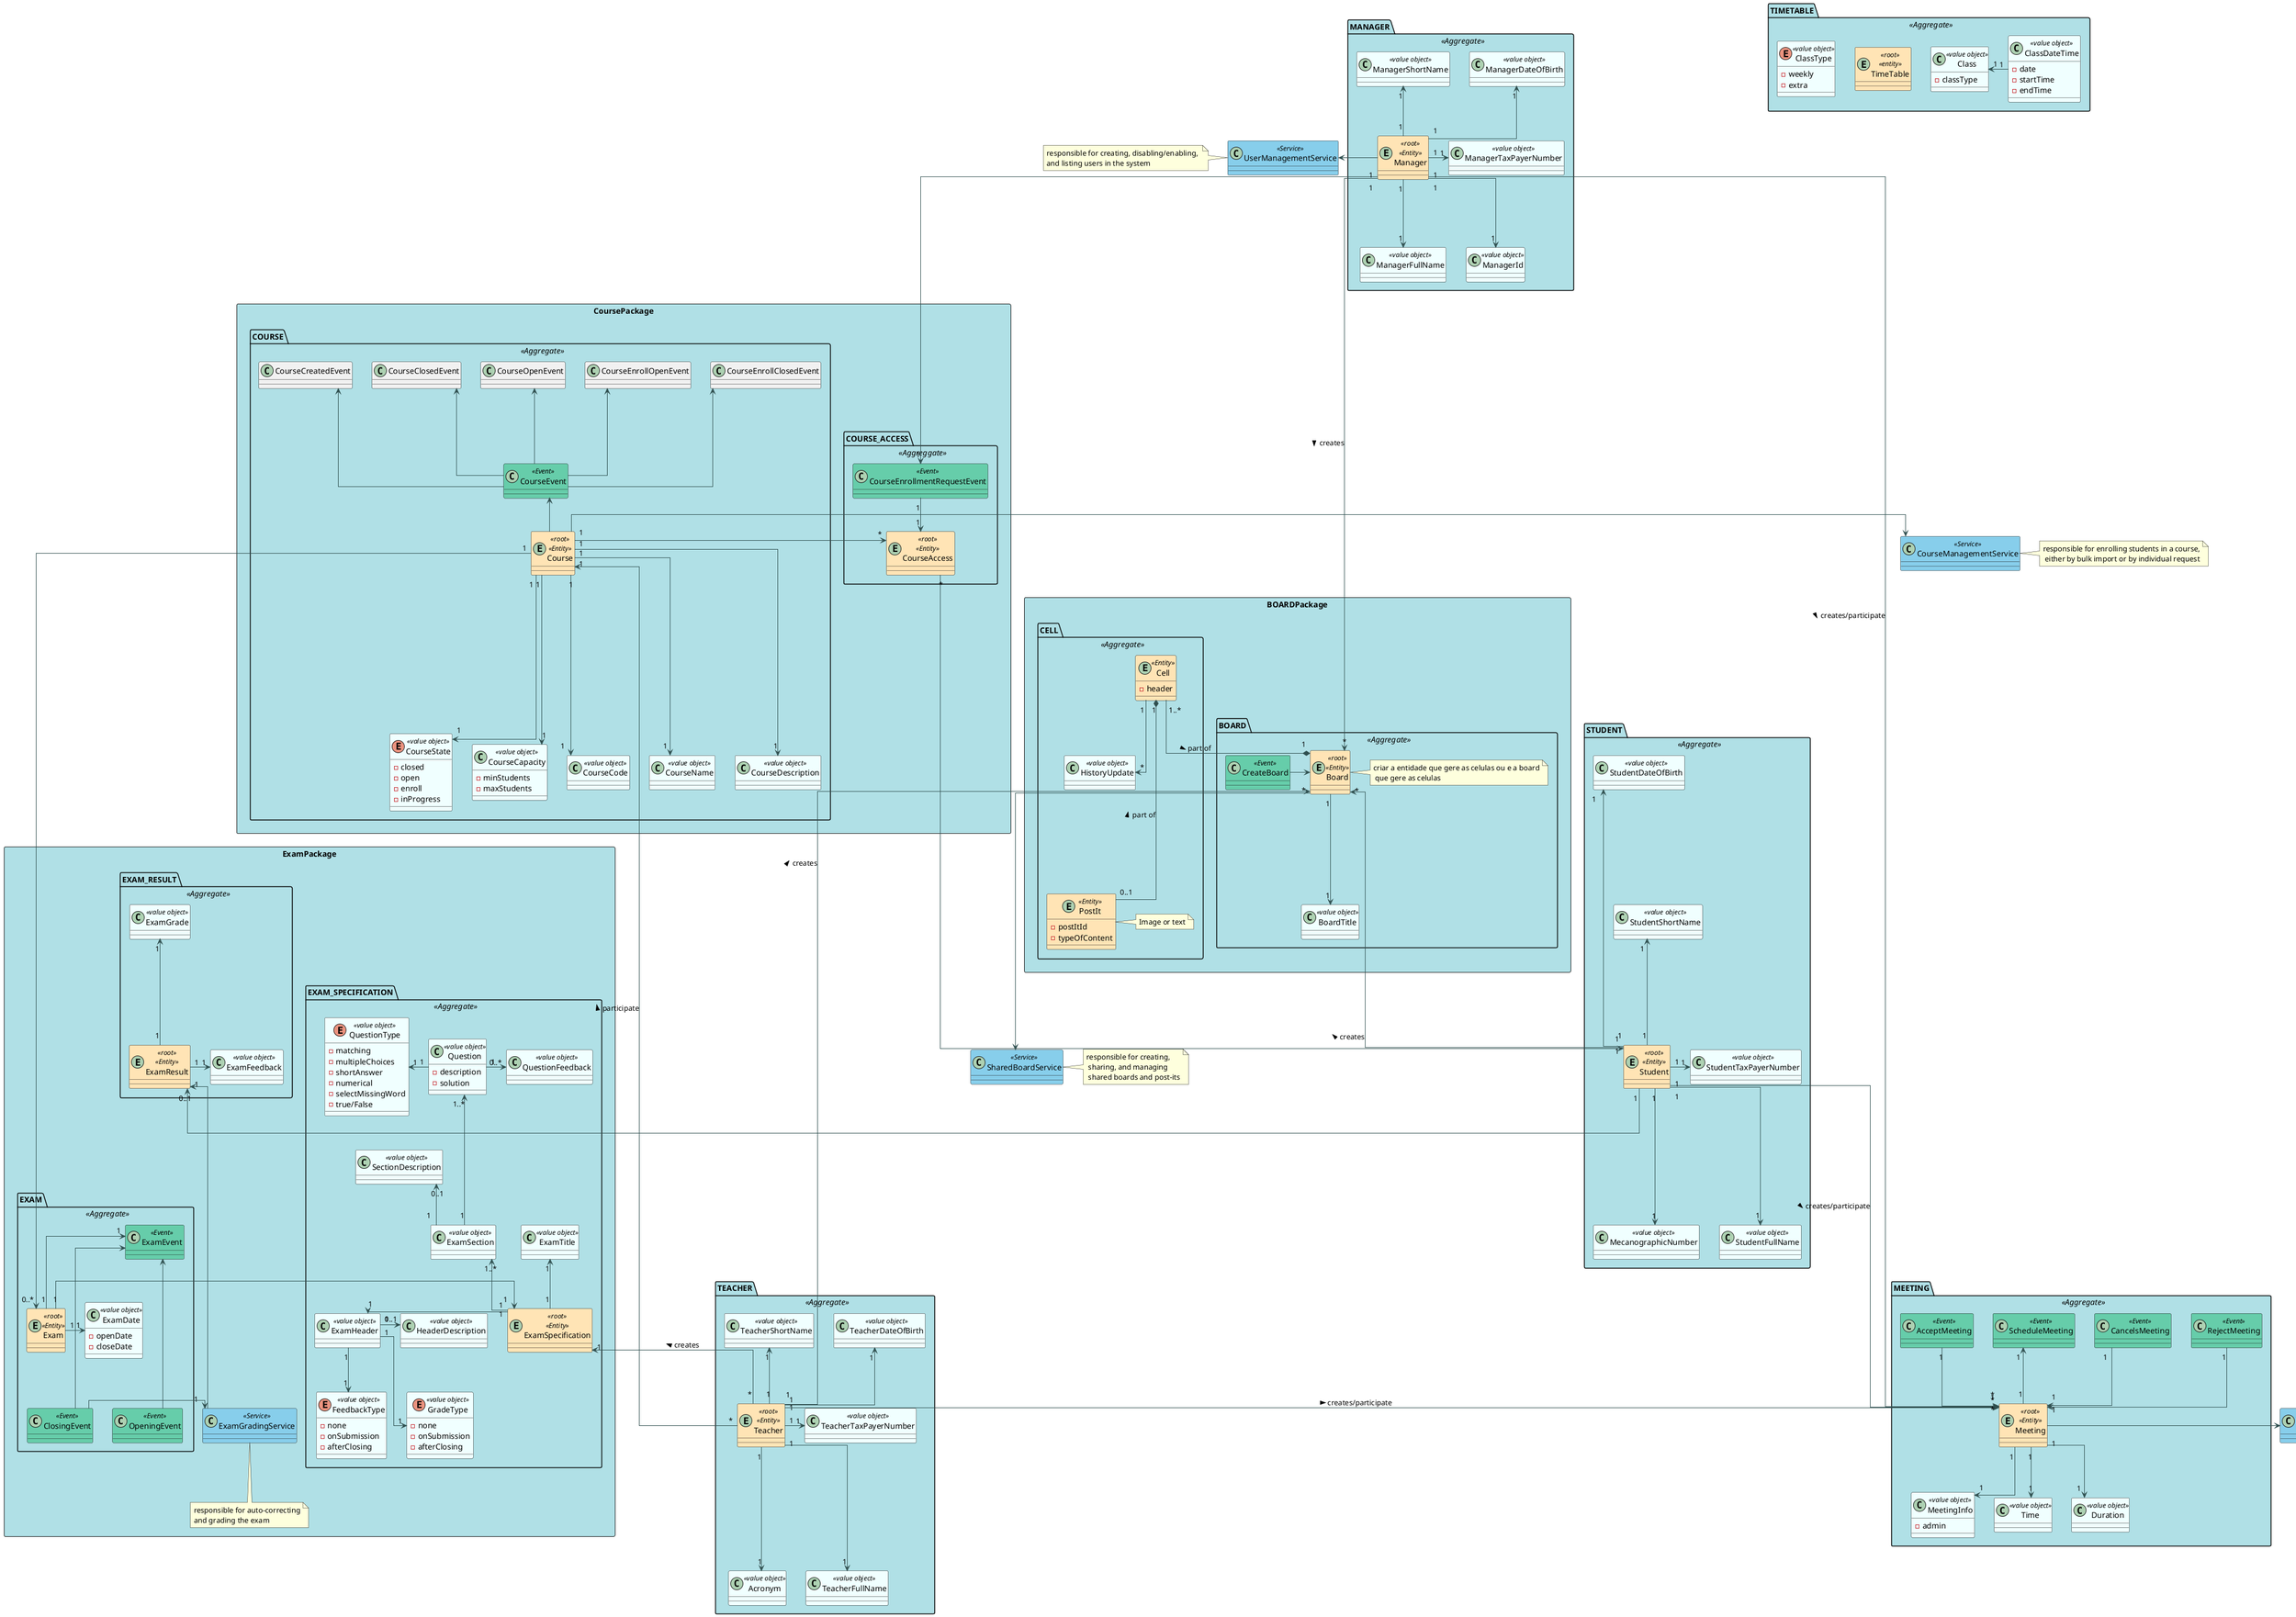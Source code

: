     @startuml

  skinparam linetype ortho
  skinparam Shadowing False

  skinparam class {
        BackgroundColor<<Entity>> Moccasin
        BackgroundColor<<value object>> Azure
        BackgroundColor<<Event>> MediumAquaMarine
        BackgroundColor<<Service>> SkyBlue
        ArrowColor DarkSlateGrey
    }

    skinparam package {
        BackgroundColor PowderBlue
        packageLayout grid
        packageColumn 2
    }

  package TEACHER <<Aggregate>> {
      entity Teacher <<root>> <<Entity>>

      class Acronym <<value object>> 

      class TeacherFullName <<value object>> 

      class TeacherShortName <<value object>> 

      class TeacherDateOfBirth <<value object>> 

      class TeacherTaxPayerNumber <<value object>> 

  Teacher "1" -down--> "1" Acronym
  Teacher "1" -down--> "1" TeacherFullName
  Teacher "1" -up-> "1" TeacherShortName
  Teacher "1" -up-> "1" TeacherDateOfBirth
  Teacher "1" -> "1" TeacherTaxPayerNumber

  }

  package MANAGER <<Aggregate>> {
      entity Manager <<root>> <<Entity>>

      class ManagerId <<value object>> 

      class ManagerFullName <<value object>> 

      class ManagerShortName <<value object>> 

      class ManagerDateOfBirth <<value object>> 

      class ManagerTaxPayerNumber <<value object>> 

      Manager "1" -down--> "1" ManagerId
      Manager "1" -down--> "1" ManagerFullName
      Manager "1" -up-> "1" ManagerShortName
      Manager "1" -up-> "1" ManagerDateOfBirth
      Manager "1" -> "1" ManagerTaxPayerNumber
  }

  package STUDENT <<Aggregate>> {
      entity Student <<root>> <<Entity>>

      class MecanographicNumber <<value object>> 

      class StudentFullName <<value object>> 

      class StudentShortName <<value object>> 

      class StudentDateOfBirth <<value object>> 

      class StudentTaxPayerNumber <<value object>> 

      Student "1" -down--> "1" MecanographicNumber
      Student "1" ---> "1" StudentFullName
      Student "1" -up-> "1" StudentShortName
      Student "1" -up--> "1" StudentDateOfBirth
      Student "1" -> "1" StudentTaxPayerNumber
  }

  package TIMETABLE <<Aggregate>> {
      entity TimeTable <<root>> <<entity>>

      class Class <<value object>>{
          - classType
      }
      enum ClassType <<value object>>{
          - weekly
          - extra
      }
      class ClassDateTime <<value object>>{
          - date
          - startTime
          - endTime
      }

      Class "1" <- "1" ClassDateTime

  }



  package CoursePackage <<Rectangle>> {
      package COURSE <<Aggregate>> {
          entity Course <<root>> <<Entity>>

          class CourseCode <<value object>>

          class CourseName <<value object>>

          class CourseDescription <<value object>>

          enum CourseState <<value object>>{
              - closed
              - open
              - enroll
              - inProgress
          }

          class CourseCapacity <<value object>> {
              -minStudents
              -maxStudents
          }

          class CourseEvent <<Event>>

          class CourseClosedEvent
          class CourseOpenEvent
          class CourseEnrollOpenEvent
          class CourseEnrollClosedEvent
          class CourseCreatedEvent

          Course "1" -down--> "1" CourseCode
          Course "1" -down--> "1" CourseName
          Course "1" -down--> "1" CourseState
          Course "1" -down--> "1" CourseDescription
          Course "1" -down--> "1" CourseCapacity
          Course -up-> CourseEvent
          CourseEvent -up--> CourseClosedEvent
          CourseEvent -up--> CourseOpenEvent
          CourseEvent -up--> CourseEnrollOpenEvent
          CourseEvent -up--> CourseEnrollClosedEvent
          CourseEvent -up--> CourseCreatedEvent
      }

      package COURSE_ACCESS <<Aggreggate>>{
          entity CourseAccess <<root>> <<Entity>>
          CourseAccess "*" -down----> "1" Student
          Course "1" -> "*" CourseAccess

          class CourseEnrollmentRequestEvent <<Event>>
          CourseAccess "1" <-up- "1" CourseEnrollmentRequestEvent
          Manager "1" -down-----> "1" CourseEnrollmentRequestEvent
      }

      Teacher "*" -up> "1" Course : participate >
      'Teacher "1" -> "1" Course : in charge of >
  }

  package ExamPackage <<Rectangle>> {
      package EXAM_SPECIFICATION <<Aggregate>> {
          entity ExamSpecification <<root>> <<Entity>>
          class ExamTitle <<value object>>
          class HeaderDescription <<value object>>
          class ExamHeader <<value object>>
          class ExamSection <<value object>>
          class SectionDescription <<value object>>

          class Question <<value object>> {
              -description
              -solution
          }

          class QuestionFeedback <<value object>>

          enum QuestionType <<value object>> {
              - matching
              - multipleChoices
              - shortAnswer
              - numerical
              - selectMissingWord
              - true/False
          }

          enum FeedbackType <<value object>> {
              - none
              - onSubmission
              - afterClosing
          }

          enum GradeType <<value object>> {
              - none
              - onSubmission
              - afterClosing
          }
      }

      package EXAM <<Aggregate>> {
          entity Exam <<root>> <<Entity>>

          class ExamDate <<value object>> {
              -openDate
              -closeDate
          }

          class ExamEvent <<Event>>
          class OpeningEvent <<Event>>
          class ClosingEvent <<Event>>
      }

      package EXAM_RESULT <<Aggregate>> {
          entity ExamResult <<root>> <<Entity>>

          class ExamGrade <<value object>>
          class ExamFeedback <<value object>>
      }

      class ExamGradingService <<Service>>

      ExamSpecification "1" -up-> "1" ExamTitle
      ExamSpecification "1" -right--> "1" ExamHeader

      ExamHeader "1" -right--> "0..1" HeaderDescription
      ExamHeader "1" -down-> "1" FeedbackType
      ExamHeader "1" -down-> "1" GradeType

      ExamSpecification "1" -up-> "1..*" ExamSection

      ExamSection "1" -up-> "0..1" SectionDescription
      ExamSection "1" -up--> "1..*" Question

      Question "1" -up> "1" QuestionType
      Question "1" -> "0..*" QuestionFeedback

      Exam "1" -down> "1" ExamSpecification
      /' curso liga se a exame '/
      Exam "1" -> "1" ExamDate
      OpeningEvent -up--> ExamEvent
      ClosingEvent -up--> ExamEvent
      Exam "1" -up-> "1" ExamEvent
      ExamGradingService "1" -up----> "1" ExamResult

      ExamResult "1" -up-> "1" ExamGrade
      ExamResult "1" -> "1" ExamFeedback

      Course "1" -> "0..*" Exam

      ClosingEvent -> ExamGradingService
      note bottom: responsible for auto-correcting\nand grading the exam

      Student "1" -right-> "0..1" ExamResult
      Teacher "*" -u-> "1" ExamSpecification : creates >
  }

  package BOARDPackage <<Rectangle>> {
  package BOARD <<Aggregate>> {

      entity Board <<root>> <<Entity>>
      note right: criar a entidade que gere as celulas ou e a board\n que gere as celulas

      class BoardTitle <<value object>>

      class CreateBoard <<Event>>
  }

  package CELL <<Aggregate>> {
      entity Cell <<Entity>>{
              -header
          }

          class HistoryUpdate <<value object>> 

          entity PostIt <<Entity>> {
              - postItId
              - typeOfContent
          }
          note right: Image or text
  }

    Cell "1" --> "*" HistoryUpdate
    Board "1" --> "1" BoardTitle
    Board "1" *-up- "1..*" Cell : part of <
    Cell "1"  *--- "0..1" PostIt : part of <

    CreateBoard -> Board

    Student "1" -up--> "*" Board : creates >
    Teacher "1" -up--> "*" Board : creates >
    Manager "1" -> "*" Board : creates >

  }

  package MEETING <<Aggregate>> {

      entity Meeting <<root>> <<Entity>>

      class MeetingInfo <<value object>>{
          -admin
      }

      class Time <<value object>> 

      class Duration <<value object>> 

      class ScheduleMeeting <<Event>>

      class AcceptMeeting <<Event>>

      class RejectMeeting <<Event>>

      class CancelsMeeting <<Event>>

      Meeting "1" --> "1" Time
      Meeting "1" --> "1" Duration
      Meeting "1" --> "1" MeetingInfo
      Meeting "1" -up-> "1" ScheduleMeeting
      CancelsMeeting "1" -down-> "1" Meeting
      AcceptMeeting "1" -down-> "1" Meeting
      RejectMeeting "1" -down-> "1" Meeting

      Student "1" -> "*" Meeting : creates/participate >
      Teacher "1" -> "*" Meeting : creates/participate  >
      Manager "1" -> "*" Meeting : creates/participate >
  }

  class UserManagementService <<Service>>
  Manager --left> UserManagementService
  note left: responsible for creating, disabling/enabling, \nand listing users in the system

  class CourseManagementService <<Service>>
  Course -> CourseManagementService
  note right: responsible for enrolling students in a course,\n either by bulk import or by individual request

  class SharedBoardService <<Service>>
  Board -down--> SharedBoardService
  note right :responsible for creating,\n sharing, and managing\n shared boards and post-its

  class MeetingService <<Service>>
  Meeting -> MeetingService
  note right :responsible for managing\n meetings between users
@enduml
